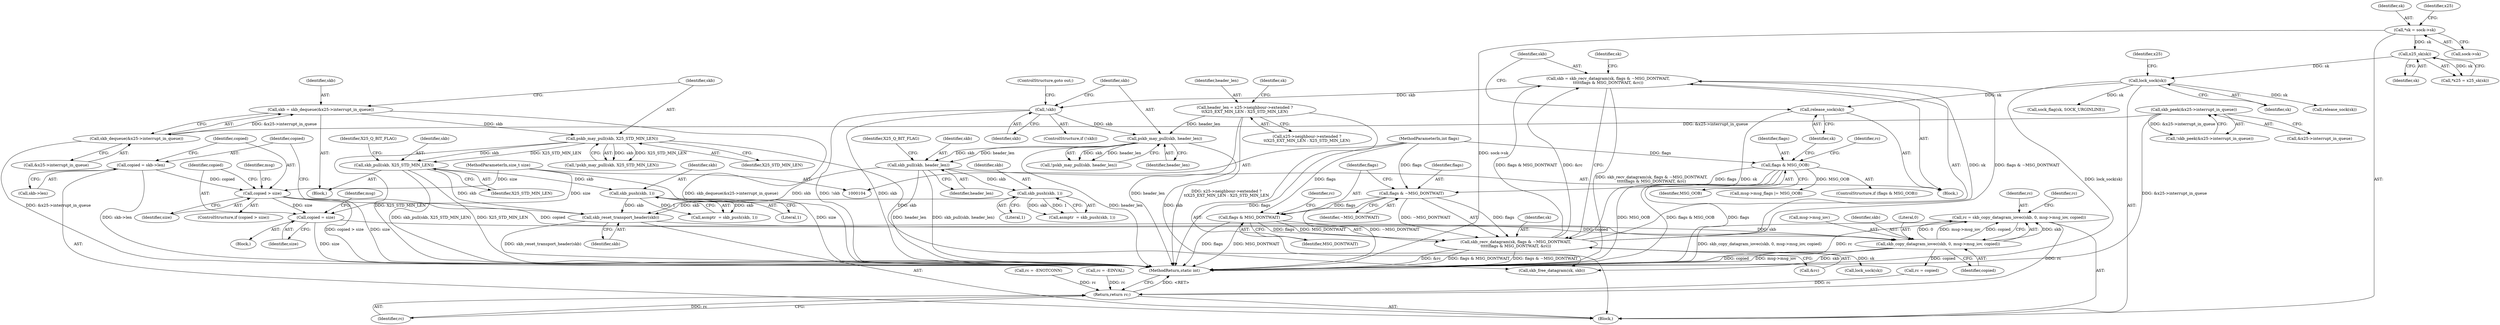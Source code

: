 digraph "0_linux_f3d3342602f8bcbf37d7c46641cb9bca7618eb1c_39@API" {
"1000309" [label="(Call,rc = skb_copy_datagram_iovec(skb, 0, msg->msg_iov, copied))"];
"1000311" [label="(Call,skb_copy_datagram_iovec(skb, 0, msg->msg_iov, copied))"];
"1000284" [label="(Call,skb_reset_transport_header(skb))"];
"1000200" [label="(Call,skb_pull(skb, X25_STD_MIN_LEN))"];
"1000196" [label="(Call,pskb_may_pull(skb, X25_STD_MIN_LEN))"];
"1000187" [label="(Call,skb = skb_dequeue(&x25->interrupt_in_queue))"];
"1000189" [label="(Call,skb_dequeue(&x25->interrupt_in_queue))"];
"1000181" [label="(Call,skb_peek(&x25->interrupt_in_queue))"];
"1000213" [label="(Call,skb_push(skb, 1))"];
"1000264" [label="(Call,skb_pull(skb, header_len))"];
"1000249" [label="(Call,pskb_may_pull(skb, header_len))"];
"1000244" [label="(Call,!skb)"];
"1000229" [label="(Call,skb = skb_recv_datagram(sk, flags & ~MSG_DONTWAIT,\n\t\t\t\t\tflags & MSG_DONTWAIT, &rc))"];
"1000231" [label="(Call,skb_recv_datagram(sk, flags & ~MSG_DONTWAIT,\n\t\t\t\t\tflags & MSG_DONTWAIT, &rc))"];
"1000227" [label="(Call,release_sock(sk))"];
"1000140" [label="(Call,lock_sock(sk))"];
"1000120" [label="(Call,x25_sk(sk))"];
"1000112" [label="(Call,*sk = sock->sk)"];
"1000233" [label="(Call,flags & ~MSG_DONTWAIT)"];
"1000167" [label="(Call,flags & MSG_OOB)"];
"1000109" [label="(MethodParameterIn,int flags)"];
"1000236" [label="(Call,flags & MSG_DONTWAIT)"];
"1000149" [label="(Call,header_len = x25->neighbour->extended ?\n\t\tX25_EXT_MIN_LEN : X25_STD_MIN_LEN)"];
"1000277" [label="(Call,skb_push(skb, 1))"];
"1000292" [label="(Call,copied > size)"];
"1000286" [label="(Call,copied = skb->len)"];
"1000108" [label="(MethodParameterIn,size_t size)"];
"1000296" [label="(Call,copied = size)"];
"1000355" [label="(Return,return rc;)"];
"1000230" [label="(Identifier,skb)"];
"1000167" [label="(Call,flags & MSG_OOB)"];
"1000265" [label="(Identifier,skb)"];
"1000266" [label="(Identifier,header_len)"];
"1000317" [label="(Identifier,copied)"];
"1000284" [label="(Call,skb_reset_transport_header(skb))"];
"1000310" [label="(Identifier,rc)"];
"1000294" [label="(Identifier,size)"];
"1000149" [label="(Call,header_len = x25->neighbour->extended ?\n\t\tX25_EXT_MIN_LEN : X25_STD_MIN_LEN)"];
"1000136" [label="(Call,rc = -ENOTCONN)"];
"1000357" [label="(MethodReturn,static int)"];
"1000235" [label="(Identifier,~MSG_DONTWAIT)"];
"1000245" [label="(Identifier,skb)"];
"1000162" [label="(Identifier,sk)"];
"1000244" [label="(Call,!skb)"];
"1000269" [label="(Identifier,X25_Q_BIT_FLAG)"];
"1000197" [label="(Identifier,skb)"];
"1000190" [label="(Call,&x25->interrupt_in_queue)"];
"1000180" [label="(Call,!skb_peek(&x25->interrupt_in_queue))"];
"1000275" [label="(Call,asmptr  = skb_push(skb, 1))"];
"1000353" [label="(Call,release_sock(sk))"];
"1000195" [label="(Call,!pskb_may_pull(skb, X25_STD_MIN_LEN))"];
"1000291" [label="(ControlStructure,if (copied > size))"];
"1000356" [label="(Identifier,rc)"];
"1000171" [label="(Call,rc = -EINVAL)"];
"1000239" [label="(Call,&rc)"];
"1000121" [label="(Identifier,sk)"];
"1000201" [label="(Identifier,skb)"];
"1000172" [label="(Identifier,rc)"];
"1000141" [label="(Identifier,sk)"];
"1000118" [label="(Call,*x25 = x25_sk(sk))"];
"1000246" [label="(ControlStructure,goto out;)"];
"1000145" [label="(Identifier,x25)"];
"1000114" [label="(Call,sock->sk)"];
"1000229" [label="(Call,skb = skb_recv_datagram(sk, flags & ~MSG_DONTWAIT,\n\t\t\t\t\tflags & MSG_DONTWAIT, &rc))"];
"1000213" [label="(Call,skb_push(skb, 1))"];
"1000120" [label="(Call,x25_sk(sk))"];
"1000196" [label="(Call,pskb_may_pull(skb, X25_STD_MIN_LEN))"];
"1000187" [label="(Call,skb = skb_dequeue(&x25->interrupt_in_queue))"];
"1000279" [label="(Literal,1)"];
"1000113" [label="(Identifier,sk)"];
"1000248" [label="(Call,!pskb_may_pull(skb, header_len))"];
"1000228" [label="(Identifier,sk)"];
"1000287" [label="(Identifier,copied)"];
"1000309" [label="(Call,rc = skb_copy_datagram_iovec(skb, 0, msg->msg_iov, copied))"];
"1000226" [label="(Block,)"];
"1000110" [label="(Block,)"];
"1000238" [label="(Identifier,MSG_DONTWAIT)"];
"1000296" [label="(Call,copied = size)"];
"1000215" [label="(Literal,1)"];
"1000181" [label="(Call,skb_peek(&x25->interrupt_in_queue))"];
"1000214" [label="(Identifier,skb)"];
"1000170" [label="(Block,)"];
"1000242" [label="(Identifier,sk)"];
"1000298" [label="(Identifier,size)"];
"1000355" [label="(Return,return rc;)"];
"1000177" [label="(Call,sock_flag(sk, SOCK_URGINLINE))"];
"1000241" [label="(Call,lock_sock(sk))"];
"1000237" [label="(Identifier,flags)"];
"1000306" [label="(Identifier,msg)"];
"1000112" [label="(Call,*sk = sock->sk)"];
"1000251" [label="(Identifier,header_len)"];
"1000119" [label="(Identifier,x25)"];
"1000236" [label="(Call,flags & MSG_DONTWAIT)"];
"1000234" [label="(Identifier,flags)"];
"1000277" [label="(Call,skb_push(skb, 1))"];
"1000200" [label="(Call,skb_pull(skb, X25_STD_MIN_LEN))"];
"1000211" [label="(Call,asmptr  = skb_push(skb, 1))"];
"1000189" [label="(Call,skb_dequeue(&x25->interrupt_in_queue))"];
"1000345" [label="(Call,rc = copied)"];
"1000288" [label="(Call,skb->len)"];
"1000314" [label="(Call,msg->msg_iov)"];
"1000168" [label="(Identifier,flags)"];
"1000349" [label="(Call,skb_free_datagram(sk, skb))"];
"1000312" [label="(Identifier,skb)"];
"1000233" [label="(Call,flags & ~MSG_DONTWAIT)"];
"1000202" [label="(Identifier,X25_STD_MIN_LEN)"];
"1000240" [label="(Identifier,rc)"];
"1000295" [label="(Block,)"];
"1000150" [label="(Identifier,header_len)"];
"1000278" [label="(Identifier,skb)"];
"1000232" [label="(Identifier,sk)"];
"1000169" [label="(Identifier,MSG_OOB)"];
"1000198" [label="(Identifier,X25_STD_MIN_LEN)"];
"1000231" [label="(Call,skb_recv_datagram(sk, flags & ~MSG_DONTWAIT,\n\t\t\t\t\tflags & MSG_DONTWAIT, &rc))"];
"1000301" [label="(Identifier,msg)"];
"1000293" [label="(Identifier,copied)"];
"1000140" [label="(Call,lock_sock(sk))"];
"1000319" [label="(Identifier,rc)"];
"1000311" [label="(Call,skb_copy_datagram_iovec(skb, 0, msg->msg_iov, copied))"];
"1000285" [label="(Identifier,skb)"];
"1000220" [label="(Call,msg->msg_flags |= MSG_OOB)"];
"1000249" [label="(Call,pskb_may_pull(skb, header_len))"];
"1000108" [label="(MethodParameterIn,size_t size)"];
"1000188" [label="(Identifier,skb)"];
"1000313" [label="(Literal,0)"];
"1000182" [label="(Call,&x25->interrupt_in_queue)"];
"1000286" [label="(Call,copied = skb->len)"];
"1000166" [label="(ControlStructure,if (flags & MSG_OOB))"];
"1000205" [label="(Identifier,X25_Q_BIT_FLAG)"];
"1000151" [label="(Call,x25->neighbour->extended ?\n\t\tX25_EXT_MIN_LEN : X25_STD_MIN_LEN)"];
"1000243" [label="(ControlStructure,if (!skb))"];
"1000264" [label="(Call,skb_pull(skb, header_len))"];
"1000227" [label="(Call,release_sock(sk))"];
"1000292" [label="(Call,copied > size)"];
"1000109" [label="(MethodParameterIn,int flags)"];
"1000297" [label="(Identifier,copied)"];
"1000250" [label="(Identifier,skb)"];
"1000309" -> "1000110"  [label="AST: "];
"1000309" -> "1000311"  [label="CFG: "];
"1000310" -> "1000309"  [label="AST: "];
"1000311" -> "1000309"  [label="AST: "];
"1000319" -> "1000309"  [label="CFG: "];
"1000309" -> "1000357"  [label="DDG: rc"];
"1000309" -> "1000357"  [label="DDG: skb_copy_datagram_iovec(skb, 0, msg->msg_iov, copied)"];
"1000311" -> "1000309"  [label="DDG: skb"];
"1000311" -> "1000309"  [label="DDG: 0"];
"1000311" -> "1000309"  [label="DDG: msg->msg_iov"];
"1000311" -> "1000309"  [label="DDG: copied"];
"1000309" -> "1000355"  [label="DDG: rc"];
"1000311" -> "1000317"  [label="CFG: "];
"1000312" -> "1000311"  [label="AST: "];
"1000313" -> "1000311"  [label="AST: "];
"1000314" -> "1000311"  [label="AST: "];
"1000317" -> "1000311"  [label="AST: "];
"1000311" -> "1000357"  [label="DDG: msg->msg_iov"];
"1000311" -> "1000357"  [label="DDG: copied"];
"1000284" -> "1000311"  [label="DDG: skb"];
"1000292" -> "1000311"  [label="DDG: copied"];
"1000296" -> "1000311"  [label="DDG: copied"];
"1000311" -> "1000345"  [label="DDG: copied"];
"1000311" -> "1000349"  [label="DDG: skb"];
"1000284" -> "1000110"  [label="AST: "];
"1000284" -> "1000285"  [label="CFG: "];
"1000285" -> "1000284"  [label="AST: "];
"1000287" -> "1000284"  [label="CFG: "];
"1000284" -> "1000357"  [label="DDG: skb_reset_transport_header(skb)"];
"1000200" -> "1000284"  [label="DDG: skb"];
"1000213" -> "1000284"  [label="DDG: skb"];
"1000264" -> "1000284"  [label="DDG: skb"];
"1000277" -> "1000284"  [label="DDG: skb"];
"1000200" -> "1000170"  [label="AST: "];
"1000200" -> "1000202"  [label="CFG: "];
"1000201" -> "1000200"  [label="AST: "];
"1000202" -> "1000200"  [label="AST: "];
"1000205" -> "1000200"  [label="CFG: "];
"1000200" -> "1000357"  [label="DDG: skb_pull(skb, X25_STD_MIN_LEN)"];
"1000200" -> "1000357"  [label="DDG: X25_STD_MIN_LEN"];
"1000196" -> "1000200"  [label="DDG: skb"];
"1000196" -> "1000200"  [label="DDG: X25_STD_MIN_LEN"];
"1000200" -> "1000213"  [label="DDG: skb"];
"1000196" -> "1000195"  [label="AST: "];
"1000196" -> "1000198"  [label="CFG: "];
"1000197" -> "1000196"  [label="AST: "];
"1000198" -> "1000196"  [label="AST: "];
"1000195" -> "1000196"  [label="CFG: "];
"1000196" -> "1000357"  [label="DDG: X25_STD_MIN_LEN"];
"1000196" -> "1000195"  [label="DDG: skb"];
"1000196" -> "1000195"  [label="DDG: X25_STD_MIN_LEN"];
"1000187" -> "1000196"  [label="DDG: skb"];
"1000196" -> "1000349"  [label="DDG: skb"];
"1000187" -> "1000170"  [label="AST: "];
"1000187" -> "1000189"  [label="CFG: "];
"1000188" -> "1000187"  [label="AST: "];
"1000189" -> "1000187"  [label="AST: "];
"1000197" -> "1000187"  [label="CFG: "];
"1000187" -> "1000357"  [label="DDG: skb_dequeue(&x25->interrupt_in_queue)"];
"1000189" -> "1000187"  [label="DDG: &x25->interrupt_in_queue"];
"1000189" -> "1000190"  [label="CFG: "];
"1000190" -> "1000189"  [label="AST: "];
"1000189" -> "1000357"  [label="DDG: &x25->interrupt_in_queue"];
"1000181" -> "1000189"  [label="DDG: &x25->interrupt_in_queue"];
"1000181" -> "1000180"  [label="AST: "];
"1000181" -> "1000182"  [label="CFG: "];
"1000182" -> "1000181"  [label="AST: "];
"1000180" -> "1000181"  [label="CFG: "];
"1000181" -> "1000357"  [label="DDG: &x25->interrupt_in_queue"];
"1000181" -> "1000180"  [label="DDG: &x25->interrupt_in_queue"];
"1000213" -> "1000211"  [label="AST: "];
"1000213" -> "1000215"  [label="CFG: "];
"1000214" -> "1000213"  [label="AST: "];
"1000215" -> "1000213"  [label="AST: "];
"1000211" -> "1000213"  [label="CFG: "];
"1000213" -> "1000211"  [label="DDG: skb"];
"1000213" -> "1000211"  [label="DDG: 1"];
"1000264" -> "1000226"  [label="AST: "];
"1000264" -> "1000266"  [label="CFG: "];
"1000265" -> "1000264"  [label="AST: "];
"1000266" -> "1000264"  [label="AST: "];
"1000269" -> "1000264"  [label="CFG: "];
"1000264" -> "1000357"  [label="DDG: skb_pull(skb, header_len)"];
"1000264" -> "1000357"  [label="DDG: header_len"];
"1000249" -> "1000264"  [label="DDG: skb"];
"1000249" -> "1000264"  [label="DDG: header_len"];
"1000264" -> "1000277"  [label="DDG: skb"];
"1000249" -> "1000248"  [label="AST: "];
"1000249" -> "1000251"  [label="CFG: "];
"1000250" -> "1000249"  [label="AST: "];
"1000251" -> "1000249"  [label="AST: "];
"1000248" -> "1000249"  [label="CFG: "];
"1000249" -> "1000357"  [label="DDG: header_len"];
"1000249" -> "1000248"  [label="DDG: skb"];
"1000249" -> "1000248"  [label="DDG: header_len"];
"1000244" -> "1000249"  [label="DDG: skb"];
"1000149" -> "1000249"  [label="DDG: header_len"];
"1000249" -> "1000349"  [label="DDG: skb"];
"1000244" -> "1000243"  [label="AST: "];
"1000244" -> "1000245"  [label="CFG: "];
"1000245" -> "1000244"  [label="AST: "];
"1000246" -> "1000244"  [label="CFG: "];
"1000250" -> "1000244"  [label="CFG: "];
"1000244" -> "1000357"  [label="DDG: !skb"];
"1000244" -> "1000357"  [label="DDG: skb"];
"1000229" -> "1000244"  [label="DDG: skb"];
"1000229" -> "1000226"  [label="AST: "];
"1000229" -> "1000231"  [label="CFG: "];
"1000230" -> "1000229"  [label="AST: "];
"1000231" -> "1000229"  [label="AST: "];
"1000242" -> "1000229"  [label="CFG: "];
"1000229" -> "1000357"  [label="DDG: skb_recv_datagram(sk, flags & ~MSG_DONTWAIT,\n\t\t\t\t\tflags & MSG_DONTWAIT, &rc)"];
"1000231" -> "1000229"  [label="DDG: sk"];
"1000231" -> "1000229"  [label="DDG: flags & ~MSG_DONTWAIT"];
"1000231" -> "1000229"  [label="DDG: flags & MSG_DONTWAIT"];
"1000231" -> "1000229"  [label="DDG: &rc"];
"1000231" -> "1000239"  [label="CFG: "];
"1000232" -> "1000231"  [label="AST: "];
"1000233" -> "1000231"  [label="AST: "];
"1000236" -> "1000231"  [label="AST: "];
"1000239" -> "1000231"  [label="AST: "];
"1000231" -> "1000357"  [label="DDG: flags & MSG_DONTWAIT"];
"1000231" -> "1000357"  [label="DDG: flags & ~MSG_DONTWAIT"];
"1000231" -> "1000357"  [label="DDG: &rc"];
"1000227" -> "1000231"  [label="DDG: sk"];
"1000233" -> "1000231"  [label="DDG: flags"];
"1000233" -> "1000231"  [label="DDG: ~MSG_DONTWAIT"];
"1000236" -> "1000231"  [label="DDG: flags"];
"1000236" -> "1000231"  [label="DDG: MSG_DONTWAIT"];
"1000231" -> "1000241"  [label="DDG: sk"];
"1000227" -> "1000226"  [label="AST: "];
"1000227" -> "1000228"  [label="CFG: "];
"1000228" -> "1000227"  [label="AST: "];
"1000230" -> "1000227"  [label="CFG: "];
"1000140" -> "1000227"  [label="DDG: sk"];
"1000140" -> "1000110"  [label="AST: "];
"1000140" -> "1000141"  [label="CFG: "];
"1000141" -> "1000140"  [label="AST: "];
"1000145" -> "1000140"  [label="CFG: "];
"1000140" -> "1000357"  [label="DDG: lock_sock(sk)"];
"1000120" -> "1000140"  [label="DDG: sk"];
"1000140" -> "1000177"  [label="DDG: sk"];
"1000140" -> "1000353"  [label="DDG: sk"];
"1000120" -> "1000118"  [label="AST: "];
"1000120" -> "1000121"  [label="CFG: "];
"1000121" -> "1000120"  [label="AST: "];
"1000118" -> "1000120"  [label="CFG: "];
"1000120" -> "1000118"  [label="DDG: sk"];
"1000112" -> "1000120"  [label="DDG: sk"];
"1000112" -> "1000110"  [label="AST: "];
"1000112" -> "1000114"  [label="CFG: "];
"1000113" -> "1000112"  [label="AST: "];
"1000114" -> "1000112"  [label="AST: "];
"1000119" -> "1000112"  [label="CFG: "];
"1000112" -> "1000357"  [label="DDG: sock->sk"];
"1000233" -> "1000235"  [label="CFG: "];
"1000234" -> "1000233"  [label="AST: "];
"1000235" -> "1000233"  [label="AST: "];
"1000237" -> "1000233"  [label="CFG: "];
"1000233" -> "1000357"  [label="DDG: ~MSG_DONTWAIT"];
"1000167" -> "1000233"  [label="DDG: flags"];
"1000109" -> "1000233"  [label="DDG: flags"];
"1000233" -> "1000236"  [label="DDG: flags"];
"1000167" -> "1000166"  [label="AST: "];
"1000167" -> "1000169"  [label="CFG: "];
"1000168" -> "1000167"  [label="AST: "];
"1000169" -> "1000167"  [label="AST: "];
"1000172" -> "1000167"  [label="CFG: "];
"1000228" -> "1000167"  [label="CFG: "];
"1000167" -> "1000357"  [label="DDG: flags"];
"1000167" -> "1000357"  [label="DDG: MSG_OOB"];
"1000167" -> "1000357"  [label="DDG: flags & MSG_OOB"];
"1000109" -> "1000167"  [label="DDG: flags"];
"1000167" -> "1000220"  [label="DDG: MSG_OOB"];
"1000109" -> "1000104"  [label="AST: "];
"1000109" -> "1000357"  [label="DDG: flags"];
"1000109" -> "1000236"  [label="DDG: flags"];
"1000236" -> "1000238"  [label="CFG: "];
"1000237" -> "1000236"  [label="AST: "];
"1000238" -> "1000236"  [label="AST: "];
"1000240" -> "1000236"  [label="CFG: "];
"1000236" -> "1000357"  [label="DDG: flags"];
"1000236" -> "1000357"  [label="DDG: MSG_DONTWAIT"];
"1000149" -> "1000110"  [label="AST: "];
"1000149" -> "1000151"  [label="CFG: "];
"1000150" -> "1000149"  [label="AST: "];
"1000151" -> "1000149"  [label="AST: "];
"1000162" -> "1000149"  [label="CFG: "];
"1000149" -> "1000357"  [label="DDG: x25->neighbour->extended ?\n\t\tX25_EXT_MIN_LEN : X25_STD_MIN_LEN"];
"1000149" -> "1000357"  [label="DDG: header_len"];
"1000277" -> "1000275"  [label="AST: "];
"1000277" -> "1000279"  [label="CFG: "];
"1000278" -> "1000277"  [label="AST: "];
"1000279" -> "1000277"  [label="AST: "];
"1000275" -> "1000277"  [label="CFG: "];
"1000277" -> "1000275"  [label="DDG: skb"];
"1000277" -> "1000275"  [label="DDG: 1"];
"1000292" -> "1000291"  [label="AST: "];
"1000292" -> "1000294"  [label="CFG: "];
"1000293" -> "1000292"  [label="AST: "];
"1000294" -> "1000292"  [label="AST: "];
"1000297" -> "1000292"  [label="CFG: "];
"1000306" -> "1000292"  [label="CFG: "];
"1000292" -> "1000357"  [label="DDG: copied > size"];
"1000292" -> "1000357"  [label="DDG: size"];
"1000286" -> "1000292"  [label="DDG: copied"];
"1000108" -> "1000292"  [label="DDG: size"];
"1000292" -> "1000296"  [label="DDG: size"];
"1000286" -> "1000110"  [label="AST: "];
"1000286" -> "1000288"  [label="CFG: "];
"1000287" -> "1000286"  [label="AST: "];
"1000288" -> "1000286"  [label="AST: "];
"1000293" -> "1000286"  [label="CFG: "];
"1000286" -> "1000357"  [label="DDG: skb->len"];
"1000108" -> "1000104"  [label="AST: "];
"1000108" -> "1000357"  [label="DDG: size"];
"1000108" -> "1000296"  [label="DDG: size"];
"1000296" -> "1000295"  [label="AST: "];
"1000296" -> "1000298"  [label="CFG: "];
"1000297" -> "1000296"  [label="AST: "];
"1000298" -> "1000296"  [label="AST: "];
"1000301" -> "1000296"  [label="CFG: "];
"1000296" -> "1000357"  [label="DDG: size"];
"1000355" -> "1000110"  [label="AST: "];
"1000355" -> "1000356"  [label="CFG: "];
"1000356" -> "1000355"  [label="AST: "];
"1000357" -> "1000355"  [label="CFG: "];
"1000355" -> "1000357"  [label="DDG: <RET>"];
"1000356" -> "1000355"  [label="DDG: rc"];
"1000171" -> "1000355"  [label="DDG: rc"];
"1000345" -> "1000355"  [label="DDG: rc"];
"1000136" -> "1000355"  [label="DDG: rc"];
}
